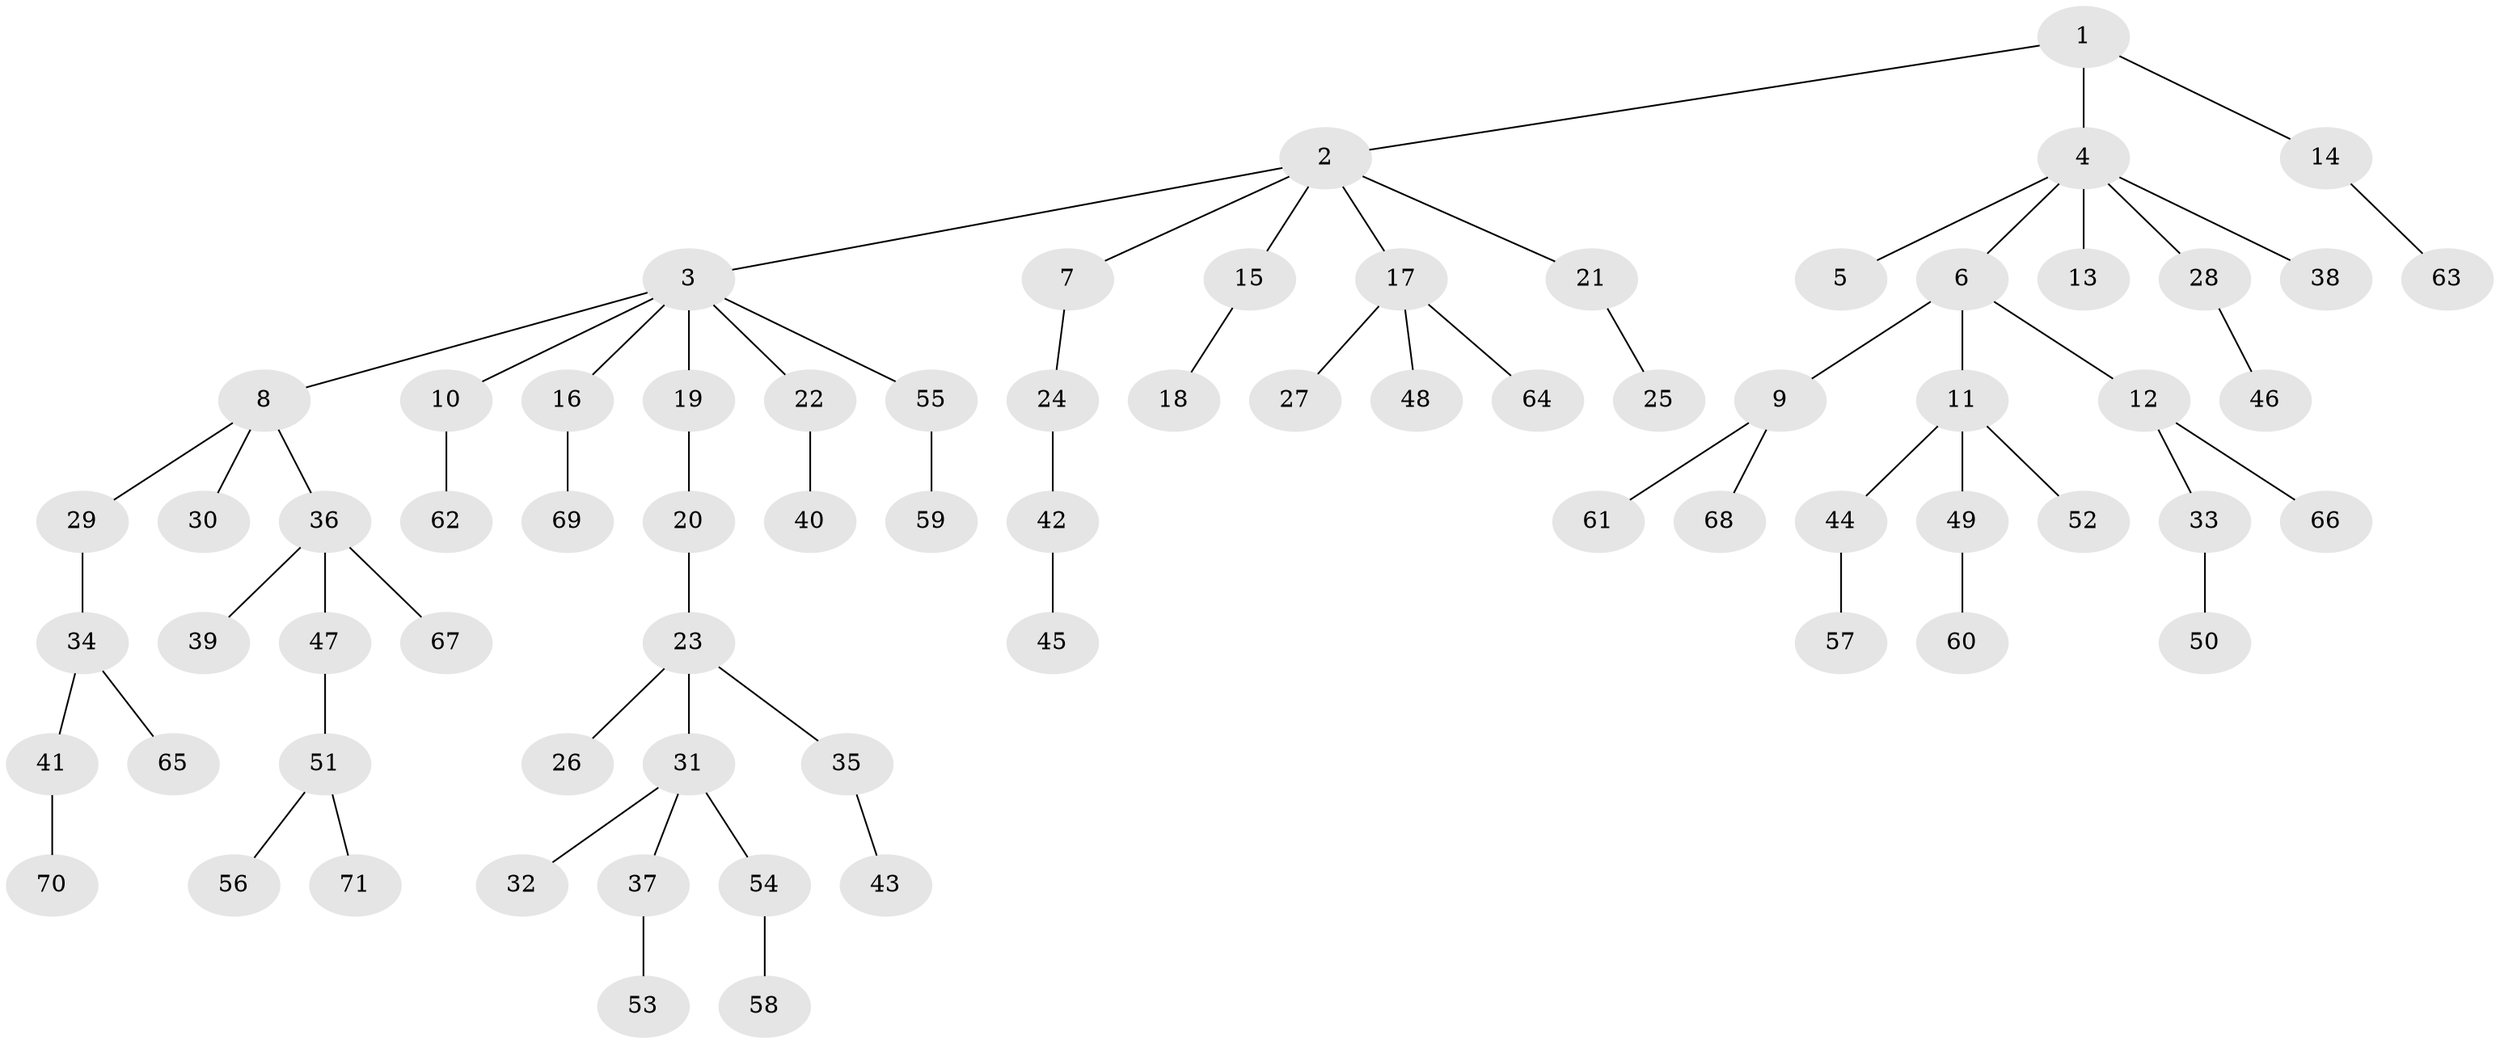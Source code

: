 // Generated by graph-tools (version 1.1) at 2025/11/02/27/25 16:11:28]
// undirected, 71 vertices, 70 edges
graph export_dot {
graph [start="1"]
  node [color=gray90,style=filled];
  1;
  2;
  3;
  4;
  5;
  6;
  7;
  8;
  9;
  10;
  11;
  12;
  13;
  14;
  15;
  16;
  17;
  18;
  19;
  20;
  21;
  22;
  23;
  24;
  25;
  26;
  27;
  28;
  29;
  30;
  31;
  32;
  33;
  34;
  35;
  36;
  37;
  38;
  39;
  40;
  41;
  42;
  43;
  44;
  45;
  46;
  47;
  48;
  49;
  50;
  51;
  52;
  53;
  54;
  55;
  56;
  57;
  58;
  59;
  60;
  61;
  62;
  63;
  64;
  65;
  66;
  67;
  68;
  69;
  70;
  71;
  1 -- 2;
  1 -- 4;
  1 -- 14;
  2 -- 3;
  2 -- 7;
  2 -- 15;
  2 -- 17;
  2 -- 21;
  3 -- 8;
  3 -- 10;
  3 -- 16;
  3 -- 19;
  3 -- 22;
  3 -- 55;
  4 -- 5;
  4 -- 6;
  4 -- 13;
  4 -- 28;
  4 -- 38;
  6 -- 9;
  6 -- 11;
  6 -- 12;
  7 -- 24;
  8 -- 29;
  8 -- 30;
  8 -- 36;
  9 -- 61;
  9 -- 68;
  10 -- 62;
  11 -- 44;
  11 -- 49;
  11 -- 52;
  12 -- 33;
  12 -- 66;
  14 -- 63;
  15 -- 18;
  16 -- 69;
  17 -- 27;
  17 -- 48;
  17 -- 64;
  19 -- 20;
  20 -- 23;
  21 -- 25;
  22 -- 40;
  23 -- 26;
  23 -- 31;
  23 -- 35;
  24 -- 42;
  28 -- 46;
  29 -- 34;
  31 -- 32;
  31 -- 37;
  31 -- 54;
  33 -- 50;
  34 -- 41;
  34 -- 65;
  35 -- 43;
  36 -- 39;
  36 -- 47;
  36 -- 67;
  37 -- 53;
  41 -- 70;
  42 -- 45;
  44 -- 57;
  47 -- 51;
  49 -- 60;
  51 -- 56;
  51 -- 71;
  54 -- 58;
  55 -- 59;
}
